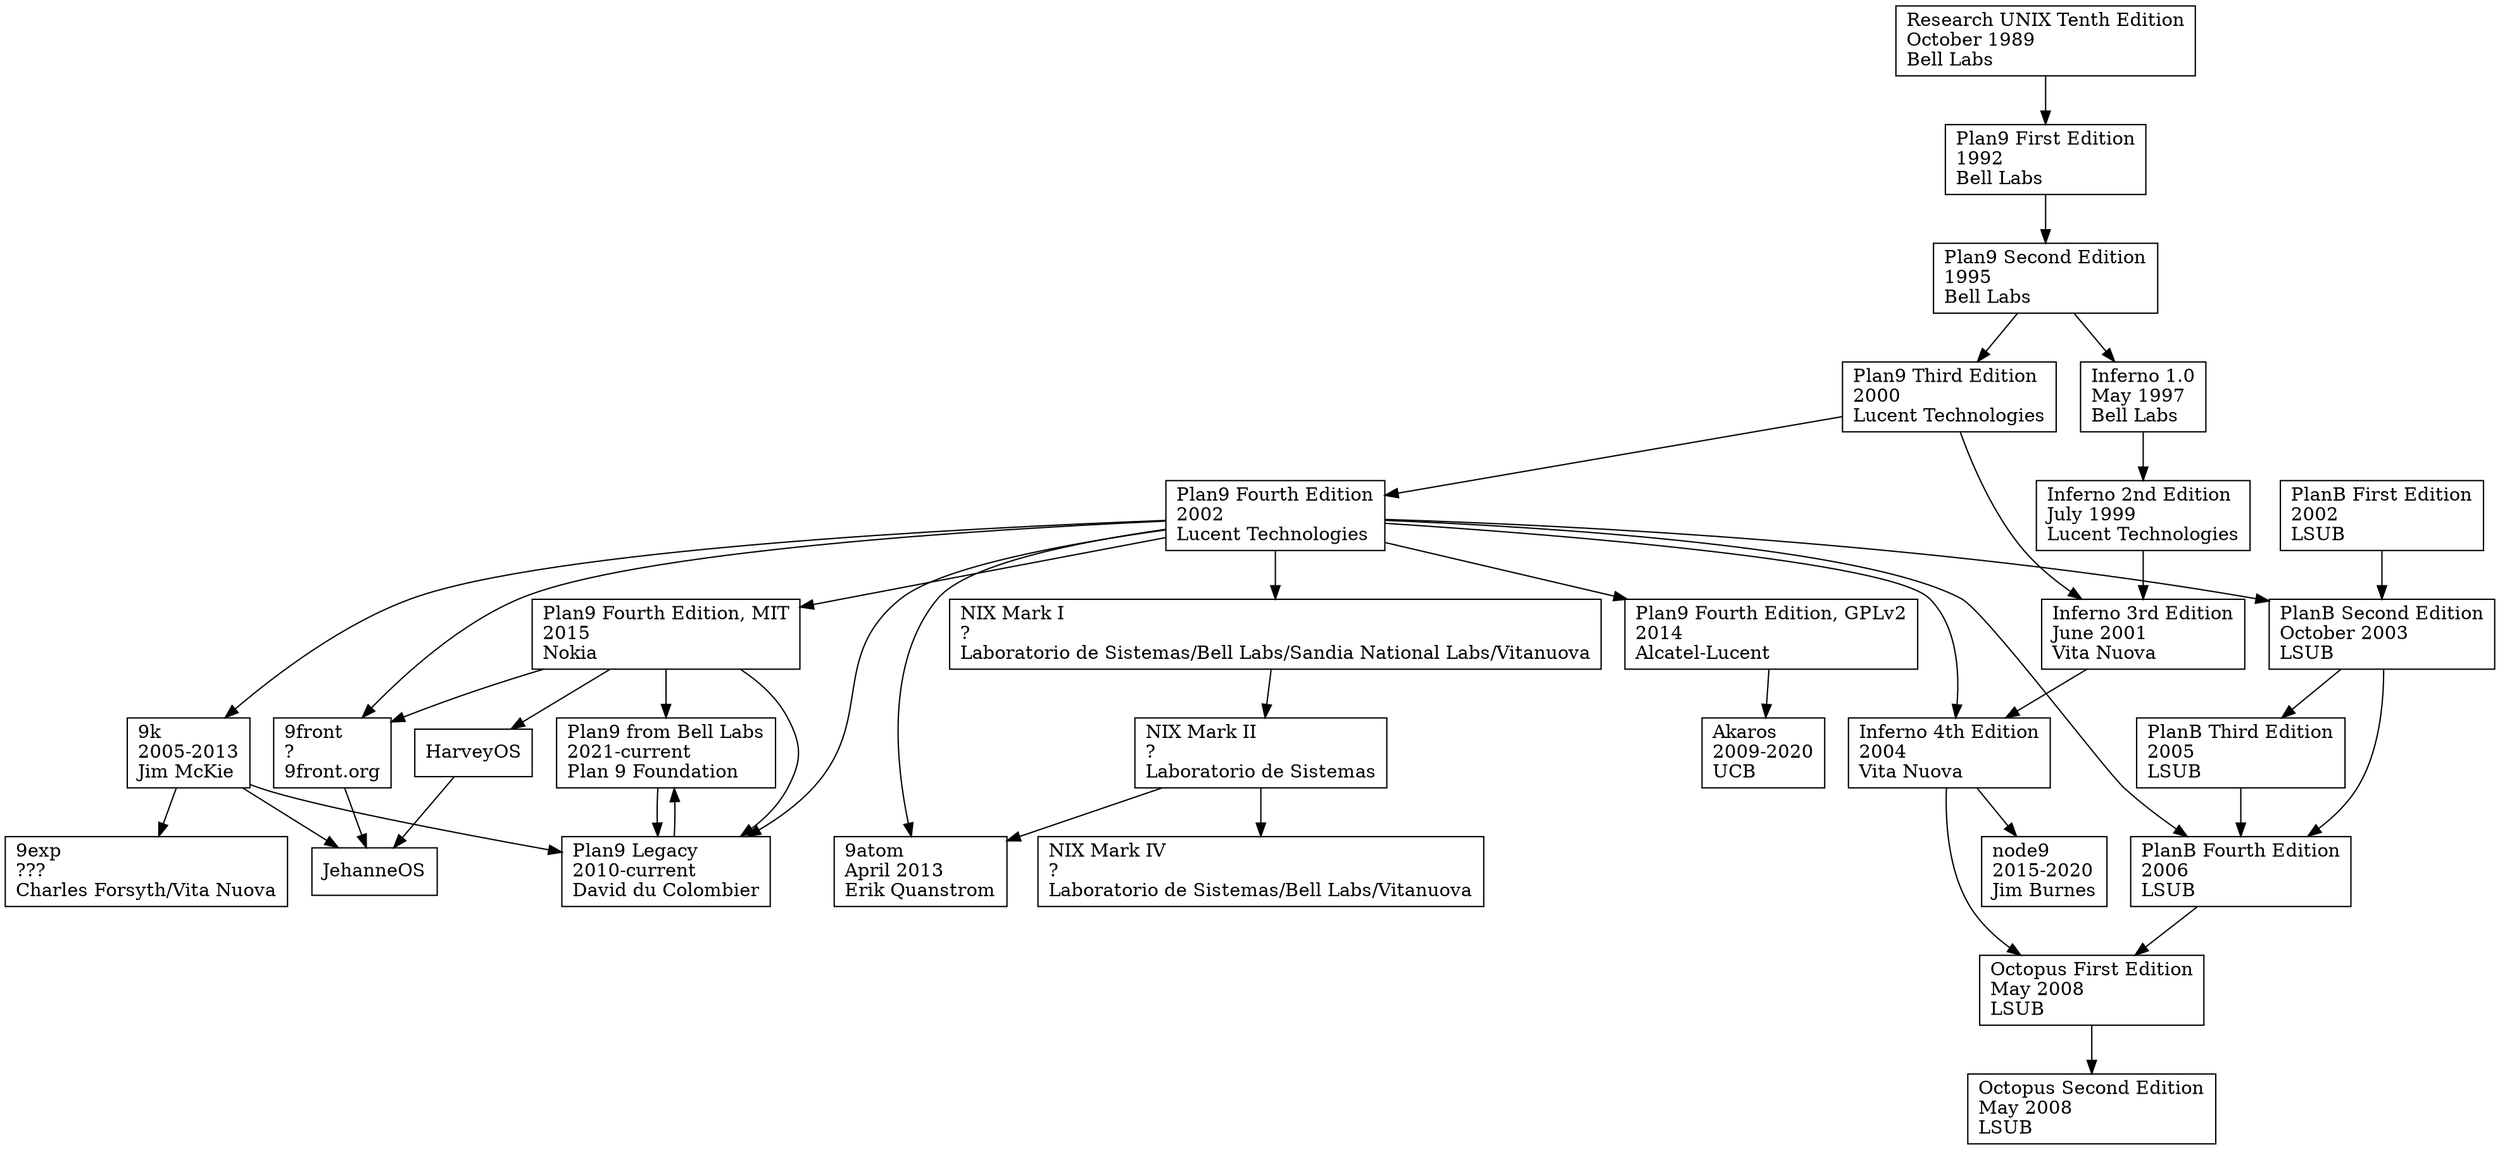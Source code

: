 digraph D {

        node [shape=record];

        // --------------------
        // Research UNIX
        // See various UNIX histories for details
        unix10ed [label="Research UNIX Tenth Edition\lOctober 1989\lBell Labs\l"]


        // --------------------
        // Plan 9 from Bell Labs

        p91ed [label="Plan9 First Edition\l1992\lBell Labs\l"]
        unix10ed      -> p91ed

        p92ed [label="Plan9 Second Edition\l1995\lBell Labs\l"]
        p91ed         -> p92ed

        p93ed [label="Plan9 Third Edition\l2000\lLucent Technologies\l"]
        p92ed         -> p93ed

        p94ed [label="Plan9 Fourth Edition\l2002\lLucent Technologies\l"]
        p93ed         -> p94ed

        p94ed_gpl [label="Plan9 Fourth Edition, GPLv2\l2014\lAlcatel-Lucent\l"]
        p94ed         -> p94ed_gpl

        p94ed_mit [label="Plan9 Fourth Edition, MIT\l2015\lNokia\l"]
        p94ed         -> p94ed_mit

        p9_io [label="Plan9 from Bell Labs\l2021-current\lPlan 9 Foundation\l"]
        p94ed_mit     -> p9_io
        p9legacy      -> p9_io  // FIXME: is this accurate?


        // --------------------
        // 9k
        // Jim McKie's 64bit port at Bell Labs

        p9k [label="9k\l2005-2013\lJim McKie\l"]
        p94ed         -> p9k


        // --------------------
        // 9legacy
        // originally, a set of patches against sources @ Bell Labs, maintained by David du Colombier
        // now a full distrubtion, at 9legacy.org

        p9legacy [label="Plan9 Legacy\l2010-current\lDavid du Colombier\l"]
        p94ed         -> p9legacy
        p94ed_mit     -> p9legacy
        p9_io         -> p9legacy
        p9k           -> p9legacy


        // --------------------
        // 9exp
        // Charles Forsyth's 64 bit kernel
        p9exp [label="9exp\l???\lCharles Forsyth/Vita Nuova\l"]
        p9k           -> p9exp


        // --------------------
        // Inferno

        inferno1ed [label="Inferno 1.0\lMay 1997\lBell Labs\l"]
        p92ed         -> inferno1ed

        inferno2ed [label="Inferno 2nd Edition\lJuly 1999\lLucent Technologies\l"]
        inferno1ed    -> inferno2ed

        inferno3ed [label="Inferno 3rd Edition\lJune 2001\lVita Nuova\l"]
        inferno2ed    -> inferno3ed
        p93ed         -> inferno3ed

        inferno4ed [label="Inferno 4th Edition\l2004\lVita Nuova\l"]
        inferno3ed    -> inferno4ed
        p94ed         -> inferno4ed


        // --------------------
        // Plan B
        // nemo & co

        // nemo: not based on Plan9
        planb1ed [label="PlanB First Edition\l2002\lLSUB\l"]

        // nemo: based on 4th edition
        // 2nd edition user manaul (PostScript) has October 2003 date
        planb2ed [label="PlanB Second Edition\lOctober 2003\lLSUB\l"]
        planb1ed      -> planb2ed
        p94ed         -> planb2ed

        // 3rd ed user manual, GSYC-TR-2005-04
        planb3ed [label="PlanB Third Edition\l2005\lLSUB\l"]
        planb2ed      -> planb3ed

        // 4th ed user manual
        // 4th ed source at https://github.com/fjballest/planb
        planb4ed [label="PlanB Fourth Edition\l2006\lLSUB\l"]
        planb2ed      -> planb4ed
        planb3ed      -> planb4ed
        p94ed         -> planb4ed


        // --------------------
        // Octopus
        octopus1ed [label="Octopus First Edition\lMay 2008\lLSUB\l"]
        planb4ed      -> octopus1ed
        inferno4ed    -> octopus1ed

        // 2nd Edition
        octopus2ed [label="Octopus Second Edition\lMay 2008\lLSUB\l"]
        octopus1ed    -> octopus2ed


        // --------------------
        // NIX

        nixmk1 [label="NIX Mark I\l?\lLaboratorio de Sistemas/Bell Labs/Sandia National Labs/Vitanuova\l"]
        p94ed         -> nixmk1

        nixmk2 [label="NIX Mark II\l?\lLaboratorio de Sistemas\l"]
        nixmk1        -> nixmk2

        nixmk4 [label="NIX Mark IV\l?\lLaboratorio de Sistemas/Bell Labs/Vitanuova\l"]
        nixmk2        -> nixmk4


        // --------------------
        // 9atom

        p9atom [label="9atom\lApril 2013\lErik Quanstrom\l"]
        nixmk2        -> p9atom
        p94ed         -> p9atom


        // --------------------
        // 9front

        p9front [label="9front\l?\l9front.org\l"]
        p94ed         -> p9front
        p94ed_mit     -> p9front


        // --------------------
        // node9

        node9 [label="node9\l2015-2020\lJim Burnes\l"]
        inferno4ed    -> node9


        // --------------------
        // Inferno for Sheevaplug (Marvell Kirkwood)
        // https://github.com/mjl-/inferno-kirkwood

        //inferno_kirkwood [label="Inferno for Kirkwood\l2010\lMechiel Lukkien\l"]
        //inferno4ed    -> inferno_kirkwood


        // --------------------
        // Inferno for Nintendo DS

        //inferno_ds [label="Inferno for Nintendo DS\l2010\lMechiel Lukkien/Noah Evans/Salva Peiró\l"]
        //inferno4ed    -> inferno_ds


        // --------------------
        // Inferno for the Openmoko 1973/FreeRunner phone
        // https://github.com/Plan9-Archive/inferno-openmoko

        //inferno_openmoko [label="Inferno for Openmoko\l2009\lUnknown\l"]
        //inferno4ed    -> inferno_openmoko


        // --------------------
        // Harvey

        harvey [label="HarveyOS\l"]
        p94ed_mit     -> harvey


        // --------------------
        // Jehanne

        jehanne [label="JehanneOS\l"]
        p9front       -> jehanne
        harvey        -> jehanne
        p9k           -> jehanne


        // --------------------
        // Akaros
        // from UCB

        akaros [label="Akaros\l2009-2020\lUCB\l"]
        p94ed_gpl     -> akaros
}